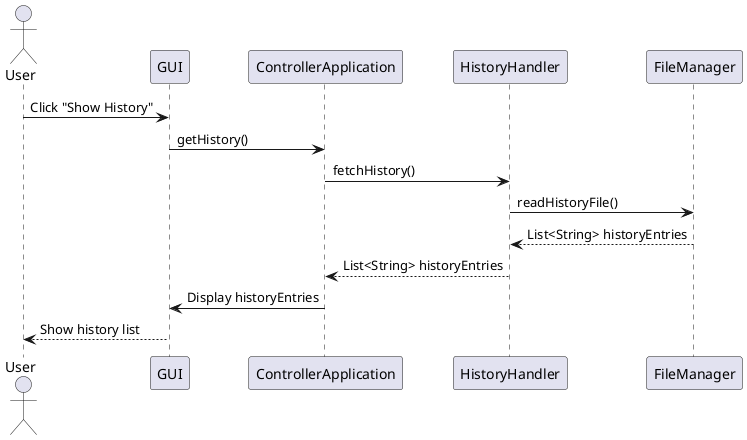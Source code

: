 @startuml 
actor User

User -> GUI: Click "Show History" 
GUI -> ControllerApplication: getHistory() 
ControllerApplication -> HistoryHandler: fetchHistory() 
HistoryHandler -> FileManager: readHistoryFile() 
FileManager --> HistoryHandler: List<String> historyEntries 
HistoryHandler --> ControllerApplication: List<String> historyEntries
ControllerApplication -> GUI: Display historyEntries 
GUI --> User: Show history list 

@enduml